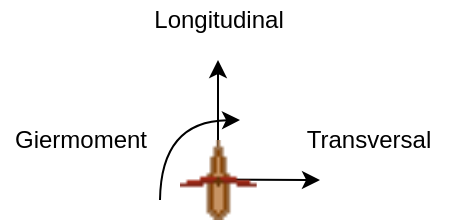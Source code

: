 <mxfile version="18.1.3" type="device"><diagram id="8yeruGZUasuiFq5WicJi" name="Seite-1"><mxGraphModel dx="630" dy="535" grid="1" gridSize="10" guides="1" tooltips="1" connect="1" arrows="1" fold="1" page="1" pageScale="1" pageWidth="827" pageHeight="1169" math="0" shadow="0"><root><mxCell id="0"/><mxCell id="1" parent="0"/><mxCell id="zARcbT6WmNi0U7TotV7m-4" value="" style="endArrow=classic;startArrow=none;html=1;rounded=0;endFill=1;startFill=0;" edge="1" parent="1"><mxGeometry width="50" height="50" relative="1" as="geometry"><mxPoint x="339" y="340" as="sourcePoint"/><mxPoint x="339" y="280" as="targetPoint"/></mxGeometry></mxCell><mxCell id="zARcbT6WmNi0U7TotV7m-5" value="" style="endArrow=classic;startArrow=none;html=1;rounded=0;startFill=0;" edge="1" parent="1"><mxGeometry width="50" height="50" relative="1" as="geometry"><mxPoint x="334" y="339.71" as="sourcePoint"/><mxPoint x="390" y="340" as="targetPoint"/></mxGeometry></mxCell><mxCell id="zARcbT6WmNi0U7TotV7m-1" value="" style="shape=image;verticalLabelPosition=bottom;labelBackgroundColor=default;verticalAlign=top;aspect=fixed;imageAspect=0;image=data:image/png,iVBORw0KGgoAAAANSUhEUgAAABcAAAAYBAMAAADjUntGAAAAAXNSR0IB2cksfwAAAAlwSFlzAAALEwAACxMBAJqcGAAAABVQTFRFAAAAmG9KhEIEx5NjnycVZDMFgCMVs7xLfAAAAAd0Uk5TAP///////6V/pvsAAABNSURBVHicY2AAAUYGJIDCERRA4gjh4jAqK1LGETI2ghvn4uLq4uIAZaalhYalpYC4aWlpCUKmRgJsQBpDD5U5gsqKCA6jkCCSt6EBAgDldA7S/V3/vgAAAABJRU5ErkJggg==;" vertex="1" parent="1"><mxGeometry x="320" y="320" width="38.33" height="40" as="geometry"/></mxCell><mxCell id="zARcbT6WmNi0U7TotV7m-7" value="Transversal" style="text;html=1;align=center;verticalAlign=middle;resizable=0;points=[];autosize=1;strokeColor=none;fillColor=none;" vertex="1" parent="1"><mxGeometry x="374" y="310" width="80" height="20" as="geometry"/></mxCell><mxCell id="zARcbT6WmNi0U7TotV7m-8" value="Longitudinal" style="text;html=1;align=center;verticalAlign=middle;resizable=0;points=[];autosize=1;strokeColor=none;fillColor=none;" vertex="1" parent="1"><mxGeometry x="299.17" y="250" width="80" height="20" as="geometry"/></mxCell><mxCell id="zARcbT6WmNi0U7TotV7m-12" value="Giermoment" style="text;html=1;align=center;verticalAlign=middle;resizable=0;points=[];autosize=1;strokeColor=none;fillColor=none;" vertex="1" parent="1"><mxGeometry x="230" y="310" width="80" height="20" as="geometry"/></mxCell><mxCell id="zARcbT6WmNi0U7TotV7m-14" value="" style="edgeStyle=orthogonalEdgeStyle;endArrow=none;html=1;rounded=0;curved=1;startArrow=classic;startFill=1;endFill=0;" edge="1" parent="1"><mxGeometry width="50" height="50" relative="1" as="geometry"><mxPoint x="350" y="309.999" as="sourcePoint"/><mxPoint x="310" y="349.999" as="targetPoint"/></mxGeometry></mxCell></root></mxGraphModel></diagram></mxfile>